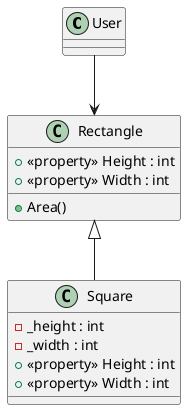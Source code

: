 @startuml
class User {

}

class Rectangle {
    +<<property>> Height : int
    +<<property>> Width : int
    +Area()
}

class Square {
    -_height : int
    -_width : int
    +<<property>> Height : int
    +<<property>> Width : int
}

User --> Rectangle
Rectangle <|-- Square

@enduml